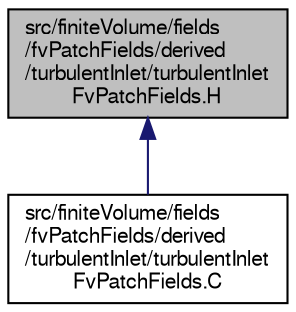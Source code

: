 digraph "src/finiteVolume/fields/fvPatchFields/derived/turbulentInlet/turbulentInletFvPatchFields.H"
{
  bgcolor="transparent";
  edge [fontname="FreeSans",fontsize="10",labelfontname="FreeSans",labelfontsize="10"];
  node [fontname="FreeSans",fontsize="10",shape=record];
  Node191 [label="src/finiteVolume/fields\l/fvPatchFields/derived\l/turbulentInlet/turbulentInlet\lFvPatchFields.H",height=0.2,width=0.4,color="black", fillcolor="grey75", style="filled", fontcolor="black"];
  Node191 -> Node192 [dir="back",color="midnightblue",fontsize="10",style="solid",fontname="FreeSans"];
  Node192 [label="src/finiteVolume/fields\l/fvPatchFields/derived\l/turbulentInlet/turbulentInlet\lFvPatchFields.C",height=0.2,width=0.4,color="black",URL="$a02318.html"];
}
